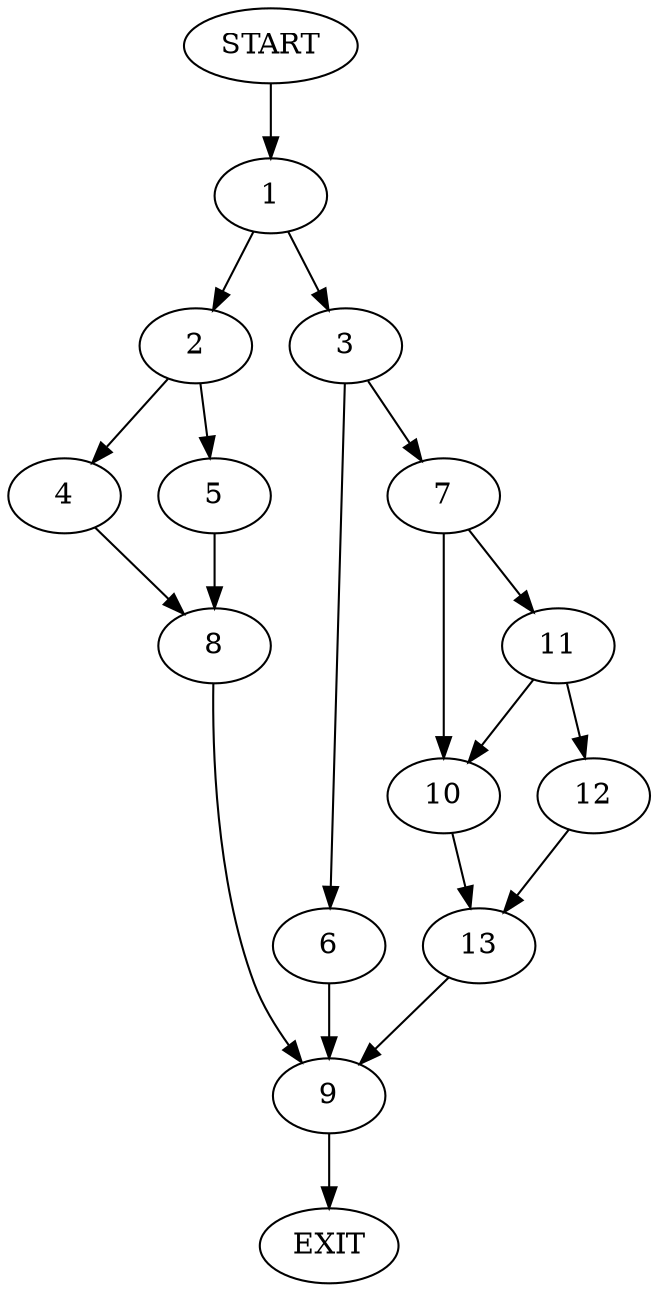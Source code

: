digraph {
0 [label="START"]
14 [label="EXIT"]
0 -> 1
1 -> 2
1 -> 3
2 -> 4
2 -> 5
3 -> 6
3 -> 7
5 -> 8
4 -> 8
8 -> 9
9 -> 14
7 -> 10
7 -> 11
6 -> 9
11 -> 12
11 -> 10
10 -> 13
12 -> 13
13 -> 9
}
